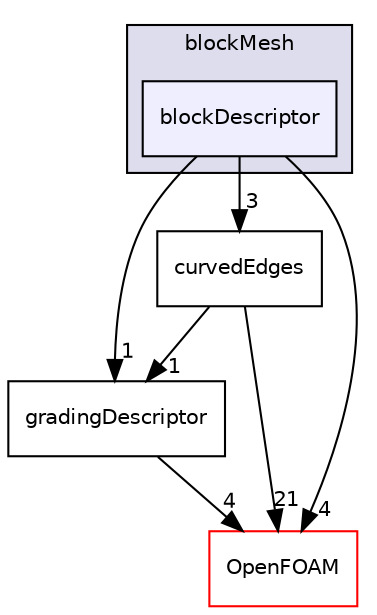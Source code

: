 digraph "src/mesh/blockMesh/blockDescriptor" {
  bgcolor=transparent;
  compound=true
  node [ fontsize="10", fontname="Helvetica"];
  edge [ labelfontsize="10", labelfontname="Helvetica"];
  subgraph clusterdir_ade3ea1948a418ffb78a293f495540d7 {
    graph [ bgcolor="#ddddee", pencolor="black", label="blockMesh" fontname="Helvetica", fontsize="10", URL="dir_ade3ea1948a418ffb78a293f495540d7.html"]
  dir_a3d52b2f9b3e65042a1bb91a49e53ba2 [shape=box, label="blockDescriptor", style="filled", fillcolor="#eeeeff", pencolor="black", URL="dir_a3d52b2f9b3e65042a1bb91a49e53ba2.html"];
  }
  dir_8447882a29dd15b2ac259f90a5263f87 [shape=box label="curvedEdges" URL="dir_8447882a29dd15b2ac259f90a5263f87.html"];
  dir_3903f2573fdbc5abba7a817e773bfcbc [shape=box label="gradingDescriptor" URL="dir_3903f2573fdbc5abba7a817e773bfcbc.html"];
  dir_c5473ff19b20e6ec4dfe5c310b3778a8 [shape=box label="OpenFOAM" color="red" URL="dir_c5473ff19b20e6ec4dfe5c310b3778a8.html"];
  dir_8447882a29dd15b2ac259f90a5263f87->dir_3903f2573fdbc5abba7a817e773bfcbc [headlabel="1", labeldistance=1.5 headhref="dir_001724_001725.html"];
  dir_8447882a29dd15b2ac259f90a5263f87->dir_c5473ff19b20e6ec4dfe5c310b3778a8 [headlabel="21", labeldistance=1.5 headhref="dir_001724_001896.html"];
  dir_3903f2573fdbc5abba7a817e773bfcbc->dir_c5473ff19b20e6ec4dfe5c310b3778a8 [headlabel="4", labeldistance=1.5 headhref="dir_001725_001896.html"];
  dir_a3d52b2f9b3e65042a1bb91a49e53ba2->dir_8447882a29dd15b2ac259f90a5263f87 [headlabel="3", labeldistance=1.5 headhref="dir_001722_001724.html"];
  dir_a3d52b2f9b3e65042a1bb91a49e53ba2->dir_3903f2573fdbc5abba7a817e773bfcbc [headlabel="1", labeldistance=1.5 headhref="dir_001722_001725.html"];
  dir_a3d52b2f9b3e65042a1bb91a49e53ba2->dir_c5473ff19b20e6ec4dfe5c310b3778a8 [headlabel="4", labeldistance=1.5 headhref="dir_001722_001896.html"];
}
